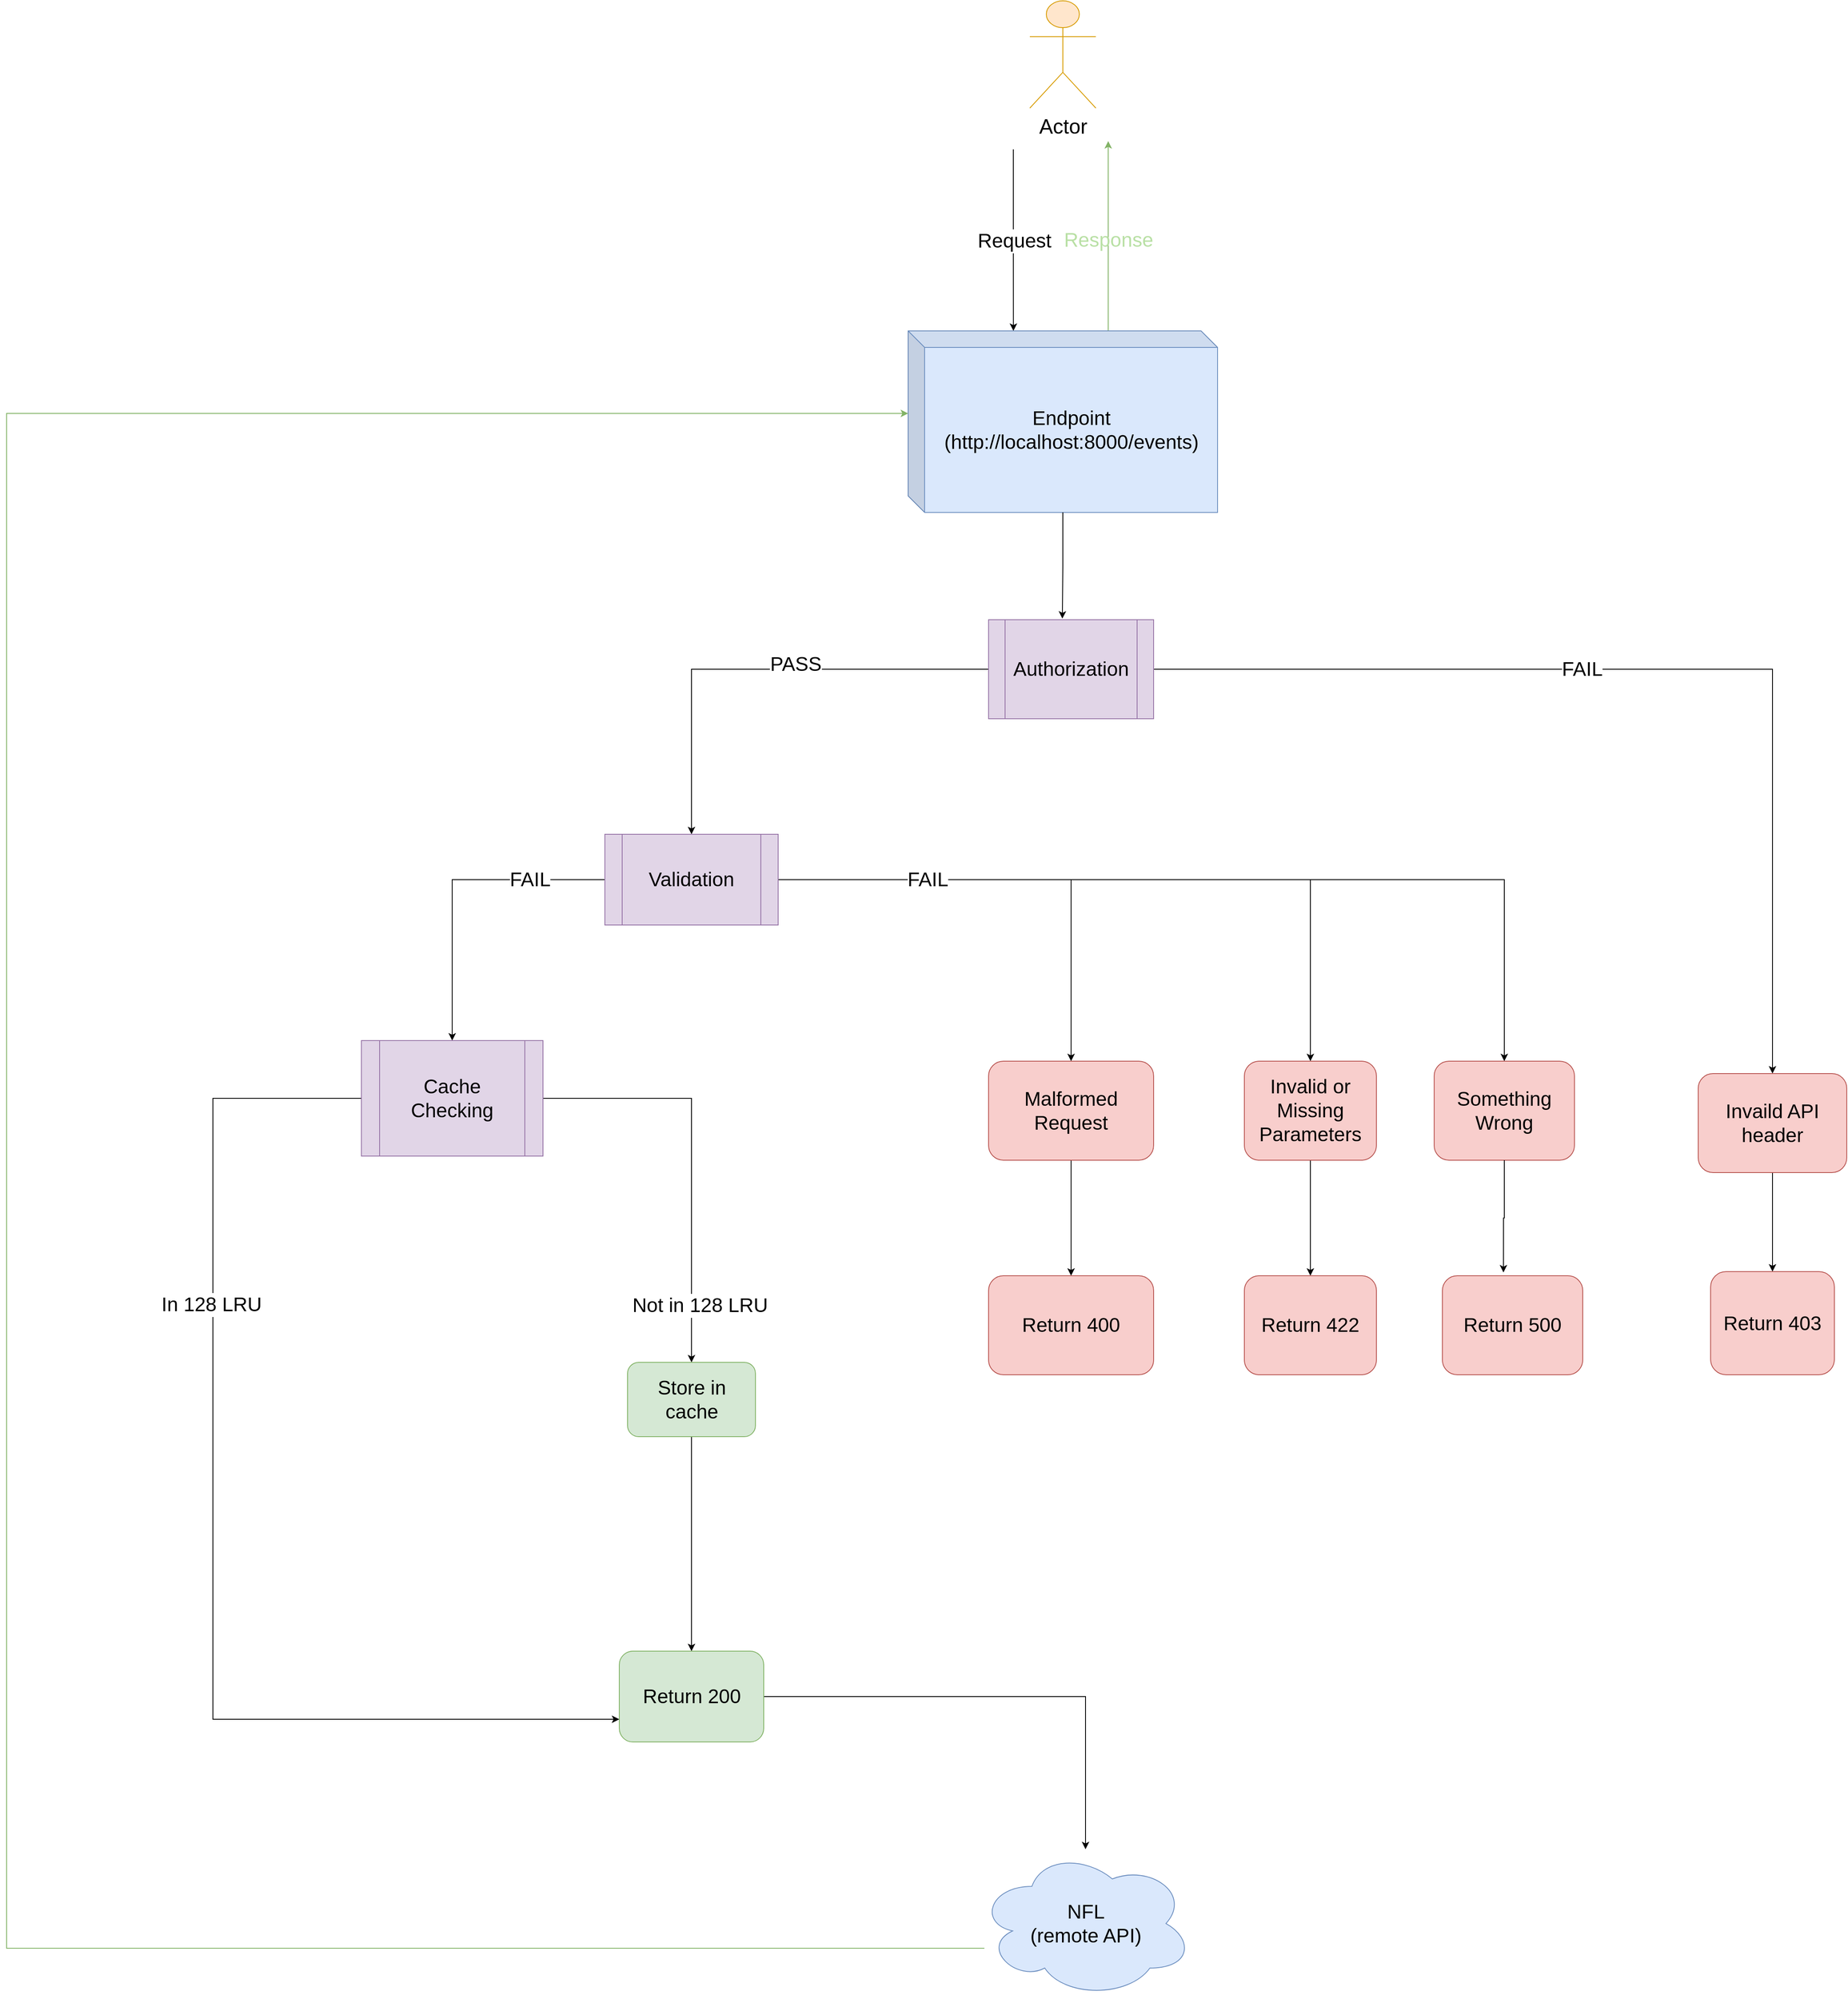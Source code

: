 <mxfile version="24.1.0" type="device">
  <diagram id="C5RBs43oDa-KdzZeNtuy" name="Page-1">
    <mxGraphModel dx="7170" dy="4220" grid="1" gridSize="10" guides="1" tooltips="1" connect="1" arrows="1" fold="1" page="1" pageScale="1" pageWidth="3300" pageHeight="4681" math="0" shadow="0">
      <root>
        <mxCell id="WIyWlLk6GJQsqaUBKTNV-0" />
        <mxCell id="WIyWlLk6GJQsqaUBKTNV-1" parent="WIyWlLk6GJQsqaUBKTNV-0" />
        <mxCell id="9PQsEiwNXT5saYfVHPQ5-1" value="&lt;font style=&quot;font-size: 24px;&quot;&gt;NFL&lt;br&gt;(remote API)&lt;/font&gt;" style="ellipse;shape=cloud;whiteSpace=wrap;html=1;fillColor=#dae8fc;strokeColor=#6c8ebf;" vertex="1" parent="WIyWlLk6GJQsqaUBKTNV-1">
          <mxGeometry x="1837.5" y="2270" width="260" height="180" as="geometry" />
        </mxCell>
        <mxCell id="9PQsEiwNXT5saYfVHPQ5-15" style="edgeStyle=orthogonalEdgeStyle;rounded=0;orthogonalLoop=1;jettySize=auto;html=1;" edge="1" parent="WIyWlLk6GJQsqaUBKTNV-1">
          <mxGeometry relative="1" as="geometry">
            <mxPoint x="1880" y="210" as="sourcePoint" />
            <mxPoint x="1880.111" y="430" as="targetPoint" />
            <Array as="points">
              <mxPoint x="1880" y="330" />
              <mxPoint x="1880" y="330" />
            </Array>
          </mxGeometry>
        </mxCell>
        <mxCell id="9PQsEiwNXT5saYfVHPQ5-16" value="Request" style="edgeLabel;html=1;align=center;verticalAlign=middle;resizable=0;points=[];fontSize=24;" vertex="1" connectable="0" parent="9PQsEiwNXT5saYfVHPQ5-15">
          <mxGeometry x="0.003" y="1" relative="1" as="geometry">
            <mxPoint as="offset" />
          </mxGeometry>
        </mxCell>
        <mxCell id="9PQsEiwNXT5saYfVHPQ5-3" value="Actor" style="shape=umlActor;verticalLabelPosition=bottom;verticalAlign=top;html=1;outlineConnect=0;fontSize=25;fillColor=#ffe6cc;strokeColor=#d79b00;" vertex="1" parent="WIyWlLk6GJQsqaUBKTNV-1">
          <mxGeometry x="1900" y="30" width="80" height="130" as="geometry" />
        </mxCell>
        <mxCell id="9PQsEiwNXT5saYfVHPQ5-66" style="edgeStyle=orthogonalEdgeStyle;rounded=0;orthogonalLoop=1;jettySize=auto;html=1;fillColor=#d5e8d4;strokeColor=#82b366;" edge="1" parent="WIyWlLk6GJQsqaUBKTNV-1">
          <mxGeometry relative="1" as="geometry">
            <mxPoint x="1995" y="200" as="targetPoint" />
            <mxPoint x="1995.026" y="430" as="sourcePoint" />
            <Array as="points">
              <mxPoint x="1995" y="320" />
              <mxPoint x="1995" y="320" />
            </Array>
          </mxGeometry>
        </mxCell>
        <mxCell id="9PQsEiwNXT5saYfVHPQ5-7" value="&lt;font style=&quot;font-size: 24px;&quot;&gt;Endpoint&lt;/font&gt;&lt;div style=&quot;font-size: 24px;&quot;&gt;&lt;font style=&quot;font-size: 24px;&quot;&gt;(http://localhost:8000/events&lt;/font&gt;&lt;span style=&quot;background-color: initial;&quot;&gt;)&lt;/span&gt;&lt;/div&gt;" style="shape=cube;whiteSpace=wrap;html=1;boundedLbl=1;backgroundOutline=1;darkOpacity=0.05;darkOpacity2=0.1;fillColor=#dae8fc;strokeColor=#6c8ebf;" vertex="1" parent="WIyWlLk6GJQsqaUBKTNV-1">
          <mxGeometry x="1752.5" y="430" width="375" height="220" as="geometry" />
        </mxCell>
        <mxCell id="9PQsEiwNXT5saYfVHPQ5-23" style="edgeStyle=orthogonalEdgeStyle;rounded=0;orthogonalLoop=1;jettySize=auto;html=1;entryX=0.5;entryY=0;entryDx=0;entryDy=0;" edge="1" parent="WIyWlLk6GJQsqaUBKTNV-1" source="9PQsEiwNXT5saYfVHPQ5-9" target="9PQsEiwNXT5saYfVHPQ5-22">
          <mxGeometry relative="1" as="geometry" />
        </mxCell>
        <mxCell id="9PQsEiwNXT5saYfVHPQ5-24" value="&lt;font style=&quot;font-size: 24px;&quot;&gt;PASS&lt;/font&gt;" style="edgeLabel;html=1;align=center;verticalAlign=middle;resizable=0;points=[];fontSize=24;" vertex="1" connectable="0" parent="9PQsEiwNXT5saYfVHPQ5-23">
          <mxGeometry x="-0.163" y="-6" relative="1" as="geometry">
            <mxPoint as="offset" />
          </mxGeometry>
        </mxCell>
        <mxCell id="9PQsEiwNXT5saYfVHPQ5-28" value="&lt;font style=&quot;font-size: 24px;&quot;&gt;FAIL&lt;/font&gt;" style="edgeStyle=orthogonalEdgeStyle;rounded=0;orthogonalLoop=1;jettySize=auto;html=1;entryX=0.5;entryY=0;entryDx=0;entryDy=0;strokeWidth=1;" edge="1" parent="WIyWlLk6GJQsqaUBKTNV-1" source="9PQsEiwNXT5saYfVHPQ5-9" target="9PQsEiwNXT5saYfVHPQ5-25">
          <mxGeometry x="-0.164" relative="1" as="geometry">
            <mxPoint as="offset" />
          </mxGeometry>
        </mxCell>
        <mxCell id="9PQsEiwNXT5saYfVHPQ5-9" value="&lt;font style=&quot;font-size: 24px;&quot;&gt;Authorization&lt;/font&gt;" style="shape=process;whiteSpace=wrap;html=1;backgroundOutline=1;fillColor=#e1d5e7;strokeColor=#9673a6;" vertex="1" parent="WIyWlLk6GJQsqaUBKTNV-1">
          <mxGeometry x="1850" y="780" width="200" height="120" as="geometry" />
        </mxCell>
        <mxCell id="9PQsEiwNXT5saYfVHPQ5-21" style="edgeStyle=orthogonalEdgeStyle;rounded=0;orthogonalLoop=1;jettySize=auto;html=1;entryX=0.447;entryY=-0.011;entryDx=0;entryDy=0;entryPerimeter=0;" edge="1" parent="WIyWlLk6GJQsqaUBKTNV-1" source="9PQsEiwNXT5saYfVHPQ5-7" target="9PQsEiwNXT5saYfVHPQ5-9">
          <mxGeometry relative="1" as="geometry" />
        </mxCell>
        <mxCell id="9PQsEiwNXT5saYfVHPQ5-44" style="edgeStyle=orthogonalEdgeStyle;rounded=0;orthogonalLoop=1;jettySize=auto;html=1;entryX=0.5;entryY=0;entryDx=0;entryDy=0;" edge="1" parent="WIyWlLk6GJQsqaUBKTNV-1" source="9PQsEiwNXT5saYfVHPQ5-22" target="9PQsEiwNXT5saYfVHPQ5-30">
          <mxGeometry relative="1" as="geometry" />
        </mxCell>
        <mxCell id="9PQsEiwNXT5saYfVHPQ5-45" value="FAIL" style="edgeLabel;html=1;align=center;verticalAlign=middle;resizable=0;points=[];fontSize=24;" vertex="1" connectable="0" parent="9PQsEiwNXT5saYfVHPQ5-44">
          <mxGeometry x="-0.522" y="3" relative="1" as="geometry">
            <mxPoint y="-3" as="offset" />
          </mxGeometry>
        </mxCell>
        <mxCell id="9PQsEiwNXT5saYfVHPQ5-50" style="edgeStyle=orthogonalEdgeStyle;rounded=0;orthogonalLoop=1;jettySize=auto;html=1;" edge="1" parent="WIyWlLk6GJQsqaUBKTNV-1" source="9PQsEiwNXT5saYfVHPQ5-22" target="9PQsEiwNXT5saYfVHPQ5-47">
          <mxGeometry relative="1" as="geometry" />
        </mxCell>
        <mxCell id="9PQsEiwNXT5saYfVHPQ5-51" style="edgeStyle=orthogonalEdgeStyle;rounded=0;orthogonalLoop=1;jettySize=auto;html=1;" edge="1" parent="WIyWlLk6GJQsqaUBKTNV-1" source="9PQsEiwNXT5saYfVHPQ5-22" target="9PQsEiwNXT5saYfVHPQ5-48">
          <mxGeometry relative="1" as="geometry" />
        </mxCell>
        <mxCell id="9PQsEiwNXT5saYfVHPQ5-52" style="edgeStyle=orthogonalEdgeStyle;rounded=0;orthogonalLoop=1;jettySize=auto;html=1;entryX=0.5;entryY=0;entryDx=0;entryDy=0;" edge="1" parent="WIyWlLk6GJQsqaUBKTNV-1" source="9PQsEiwNXT5saYfVHPQ5-22" target="9PQsEiwNXT5saYfVHPQ5-49">
          <mxGeometry relative="1" as="geometry" />
        </mxCell>
        <mxCell id="9PQsEiwNXT5saYfVHPQ5-53" value="&lt;div style=&quot;font-size: 24px;&quot;&gt;FAIL&lt;/div&gt;" style="edgeLabel;html=1;align=center;verticalAlign=middle;resizable=0;points=[];fontSize=24;" vertex="1" connectable="0" parent="9PQsEiwNXT5saYfVHPQ5-52">
          <mxGeometry x="-0.672" relative="1" as="geometry">
            <mxPoint as="offset" />
          </mxGeometry>
        </mxCell>
        <mxCell id="9PQsEiwNXT5saYfVHPQ5-22" value="Validation" style="shape=process;whiteSpace=wrap;html=1;backgroundOutline=1;fontSize=24;fillColor=#e1d5e7;strokeColor=#9673a6;" vertex="1" parent="WIyWlLk6GJQsqaUBKTNV-1">
          <mxGeometry x="1385" y="1040" width="210" height="110" as="geometry" />
        </mxCell>
        <mxCell id="9PQsEiwNXT5saYfVHPQ5-46" style="edgeStyle=orthogonalEdgeStyle;rounded=0;orthogonalLoop=1;jettySize=auto;html=1;entryX=0.5;entryY=0;entryDx=0;entryDy=0;" edge="1" parent="WIyWlLk6GJQsqaUBKTNV-1" source="9PQsEiwNXT5saYfVHPQ5-25" target="9PQsEiwNXT5saYfVHPQ5-26">
          <mxGeometry relative="1" as="geometry" />
        </mxCell>
        <mxCell id="9PQsEiwNXT5saYfVHPQ5-25" value="&lt;div&gt;&lt;font style=&quot;font-size: 24px;&quot;&gt;Invaild API header&lt;/font&gt;&lt;/div&gt;" style="rounded=1;whiteSpace=wrap;html=1;fillColor=#f8cecc;strokeColor=#b85450;" vertex="1" parent="WIyWlLk6GJQsqaUBKTNV-1">
          <mxGeometry x="2710" y="1330" width="180" height="120" as="geometry" />
        </mxCell>
        <mxCell id="9PQsEiwNXT5saYfVHPQ5-26" value="Return 403" style="rounded=1;whiteSpace=wrap;html=1;fontSize=24;fillColor=#f8cecc;strokeColor=#b85450;" vertex="1" parent="WIyWlLk6GJQsqaUBKTNV-1">
          <mxGeometry x="2725" y="1570" width="150" height="125" as="geometry" />
        </mxCell>
        <mxCell id="9PQsEiwNXT5saYfVHPQ5-32" style="edgeStyle=orthogonalEdgeStyle;rounded=0;orthogonalLoop=1;jettySize=auto;html=1;" edge="1" parent="WIyWlLk6GJQsqaUBKTNV-1" source="9PQsEiwNXT5saYfVHPQ5-30" target="9PQsEiwNXT5saYfVHPQ5-31">
          <mxGeometry relative="1" as="geometry" />
        </mxCell>
        <mxCell id="9PQsEiwNXT5saYfVHPQ5-33" value="Not in 128 LRU" style="edgeLabel;html=1;align=center;verticalAlign=middle;resizable=0;points=[];fontSize=24;fontStyle=0" vertex="1" connectable="0" parent="9PQsEiwNXT5saYfVHPQ5-32">
          <mxGeometry x="0.441" y="1" relative="1" as="geometry">
            <mxPoint x="9" y="70" as="offset" />
          </mxGeometry>
        </mxCell>
        <mxCell id="9PQsEiwNXT5saYfVHPQ5-62" style="edgeStyle=orthogonalEdgeStyle;rounded=0;orthogonalLoop=1;jettySize=auto;html=1;entryX=0;entryY=0.75;entryDx=0;entryDy=0;" edge="1" parent="WIyWlLk6GJQsqaUBKTNV-1" source="9PQsEiwNXT5saYfVHPQ5-30" target="9PQsEiwNXT5saYfVHPQ5-60">
          <mxGeometry relative="1" as="geometry">
            <Array as="points">
              <mxPoint x="910" y="1360" />
              <mxPoint x="910" y="2112" />
            </Array>
          </mxGeometry>
        </mxCell>
        <mxCell id="9PQsEiwNXT5saYfVHPQ5-65" value="In 128 LRU" style="edgeLabel;html=1;align=center;verticalAlign=middle;resizable=0;points=[];fontSize=24;" vertex="1" connectable="0" parent="9PQsEiwNXT5saYfVHPQ5-62">
          <mxGeometry x="-0.436" y="-2" relative="1" as="geometry">
            <mxPoint y="28" as="offset" />
          </mxGeometry>
        </mxCell>
        <mxCell id="9PQsEiwNXT5saYfVHPQ5-30" value="Cache Chec&lt;span style=&quot;background-color: initial;&quot;&gt;king&lt;/span&gt;" style="shape=process;whiteSpace=wrap;html=1;backgroundOutline=1;fontSize=24;fillColor=#e1d5e7;strokeColor=#9673a6;" vertex="1" parent="WIyWlLk6GJQsqaUBKTNV-1">
          <mxGeometry x="1090" y="1290" width="220" height="140" as="geometry" />
        </mxCell>
        <mxCell id="9PQsEiwNXT5saYfVHPQ5-61" style="edgeStyle=orthogonalEdgeStyle;rounded=0;orthogonalLoop=1;jettySize=auto;html=1;entryX=0.5;entryY=0;entryDx=0;entryDy=0;" edge="1" parent="WIyWlLk6GJQsqaUBKTNV-1" source="9PQsEiwNXT5saYfVHPQ5-31" target="9PQsEiwNXT5saYfVHPQ5-60">
          <mxGeometry relative="1" as="geometry" />
        </mxCell>
        <mxCell id="9PQsEiwNXT5saYfVHPQ5-31" value="Store in cache" style="rounded=1;whiteSpace=wrap;html=1;fillColor=#d5e8d4;strokeColor=#82b366;fontSize=24;" vertex="1" parent="WIyWlLk6GJQsqaUBKTNV-1">
          <mxGeometry x="1412.5" y="1680" width="155" height="90" as="geometry" />
        </mxCell>
        <mxCell id="9PQsEiwNXT5saYfVHPQ5-43" style="edgeStyle=orthogonalEdgeStyle;rounded=0;orthogonalLoop=1;jettySize=auto;html=1;entryX=0;entryY=0;entryDx=0;entryDy=100;entryPerimeter=0;fillColor=#d5e8d4;strokeColor=#82b366;" edge="1" parent="WIyWlLk6GJQsqaUBKTNV-1" source="9PQsEiwNXT5saYfVHPQ5-1" target="9PQsEiwNXT5saYfVHPQ5-7">
          <mxGeometry relative="1" as="geometry">
            <Array as="points">
              <mxPoint x="660" y="2390" />
              <mxPoint x="660" y="530" />
            </Array>
          </mxGeometry>
        </mxCell>
        <mxCell id="9PQsEiwNXT5saYfVHPQ5-57" style="edgeStyle=orthogonalEdgeStyle;rounded=0;orthogonalLoop=1;jettySize=auto;html=1;entryX=0.5;entryY=0;entryDx=0;entryDy=0;" edge="1" parent="WIyWlLk6GJQsqaUBKTNV-1" source="9PQsEiwNXT5saYfVHPQ5-47" target="9PQsEiwNXT5saYfVHPQ5-54">
          <mxGeometry relative="1" as="geometry" />
        </mxCell>
        <mxCell id="9PQsEiwNXT5saYfVHPQ5-47" value="Malformed Request" style="rounded=1;whiteSpace=wrap;html=1;fontSize=24;fillColor=#f8cecc;strokeColor=#b85450;" vertex="1" parent="WIyWlLk6GJQsqaUBKTNV-1">
          <mxGeometry x="1850" y="1315" width="200" height="120" as="geometry" />
        </mxCell>
        <mxCell id="9PQsEiwNXT5saYfVHPQ5-58" style="edgeStyle=orthogonalEdgeStyle;rounded=0;orthogonalLoop=1;jettySize=auto;html=1;" edge="1" parent="WIyWlLk6GJQsqaUBKTNV-1" source="9PQsEiwNXT5saYfVHPQ5-48" target="9PQsEiwNXT5saYfVHPQ5-55">
          <mxGeometry relative="1" as="geometry" />
        </mxCell>
        <mxCell id="9PQsEiwNXT5saYfVHPQ5-48" value="Invalid or Missing Parameters" style="rounded=1;whiteSpace=wrap;html=1;fontSize=24;fillColor=#f8cecc;strokeColor=#b85450;" vertex="1" parent="WIyWlLk6GJQsqaUBKTNV-1">
          <mxGeometry x="2160" y="1315" width="160" height="120" as="geometry" />
        </mxCell>
        <mxCell id="9PQsEiwNXT5saYfVHPQ5-49" value="Something Wrong" style="rounded=1;whiteSpace=wrap;html=1;fontSize=24;fillColor=#f8cecc;strokeColor=#b85450;" vertex="1" parent="WIyWlLk6GJQsqaUBKTNV-1">
          <mxGeometry x="2390" y="1315" width="170" height="120" as="geometry" />
        </mxCell>
        <mxCell id="9PQsEiwNXT5saYfVHPQ5-54" value="Return 400" style="rounded=1;whiteSpace=wrap;html=1;fontSize=24;fillColor=#f8cecc;strokeColor=#b85450;" vertex="1" parent="WIyWlLk6GJQsqaUBKTNV-1">
          <mxGeometry x="1850" y="1575" width="200" height="120" as="geometry" />
        </mxCell>
        <mxCell id="9PQsEiwNXT5saYfVHPQ5-55" value="Return 422" style="rounded=1;whiteSpace=wrap;html=1;fontSize=24;fillColor=#f8cecc;strokeColor=#b85450;" vertex="1" parent="WIyWlLk6GJQsqaUBKTNV-1">
          <mxGeometry x="2160" y="1575" width="160" height="120" as="geometry" />
        </mxCell>
        <mxCell id="9PQsEiwNXT5saYfVHPQ5-56" value="Return 500" style="rounded=1;whiteSpace=wrap;html=1;fontSize=24;fillColor=#f8cecc;strokeColor=#b85450;" vertex="1" parent="WIyWlLk6GJQsqaUBKTNV-1">
          <mxGeometry x="2400" y="1575" width="170" height="120" as="geometry" />
        </mxCell>
        <mxCell id="9PQsEiwNXT5saYfVHPQ5-59" style="edgeStyle=orthogonalEdgeStyle;rounded=0;orthogonalLoop=1;jettySize=auto;html=1;entryX=0.435;entryY=-0.033;entryDx=0;entryDy=0;entryPerimeter=0;" edge="1" parent="WIyWlLk6GJQsqaUBKTNV-1" source="9PQsEiwNXT5saYfVHPQ5-49" target="9PQsEiwNXT5saYfVHPQ5-56">
          <mxGeometry relative="1" as="geometry" />
        </mxCell>
        <mxCell id="9PQsEiwNXT5saYfVHPQ5-64" style="edgeStyle=orthogonalEdgeStyle;rounded=0;orthogonalLoop=1;jettySize=auto;html=1;" edge="1" parent="WIyWlLk6GJQsqaUBKTNV-1" source="9PQsEiwNXT5saYfVHPQ5-60" target="9PQsEiwNXT5saYfVHPQ5-1">
          <mxGeometry relative="1" as="geometry" />
        </mxCell>
        <mxCell id="9PQsEiwNXT5saYfVHPQ5-60" value="Return 200" style="rounded=1;whiteSpace=wrap;html=1;fontSize=24;fillColor=#d5e8d4;strokeColor=#82b366;" vertex="1" parent="WIyWlLk6GJQsqaUBKTNV-1">
          <mxGeometry x="1402.5" y="2030" width="175" height="110" as="geometry" />
        </mxCell>
        <mxCell id="9PQsEiwNXT5saYfVHPQ5-67" value="&lt;font style=&quot;font-size: 24px;&quot;&gt;Response&lt;/font&gt;" style="text;html=1;align=center;verticalAlign=middle;resizable=0;points=[];autosize=1;strokeColor=none;fillColor=none;fontColor=#B9E0A5;" vertex="1" parent="WIyWlLk6GJQsqaUBKTNV-1">
          <mxGeometry x="1930" y="300" width="130" height="40" as="geometry" />
        </mxCell>
      </root>
    </mxGraphModel>
  </diagram>
</mxfile>
